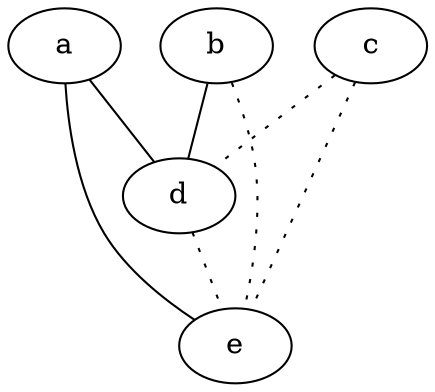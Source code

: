 graph {
a -- d;
a -- e;
b -- d;
b -- e [style=dotted];
c -- d [style=dotted];
c -- e [style=dotted];
d -- e [style=dotted];
}
